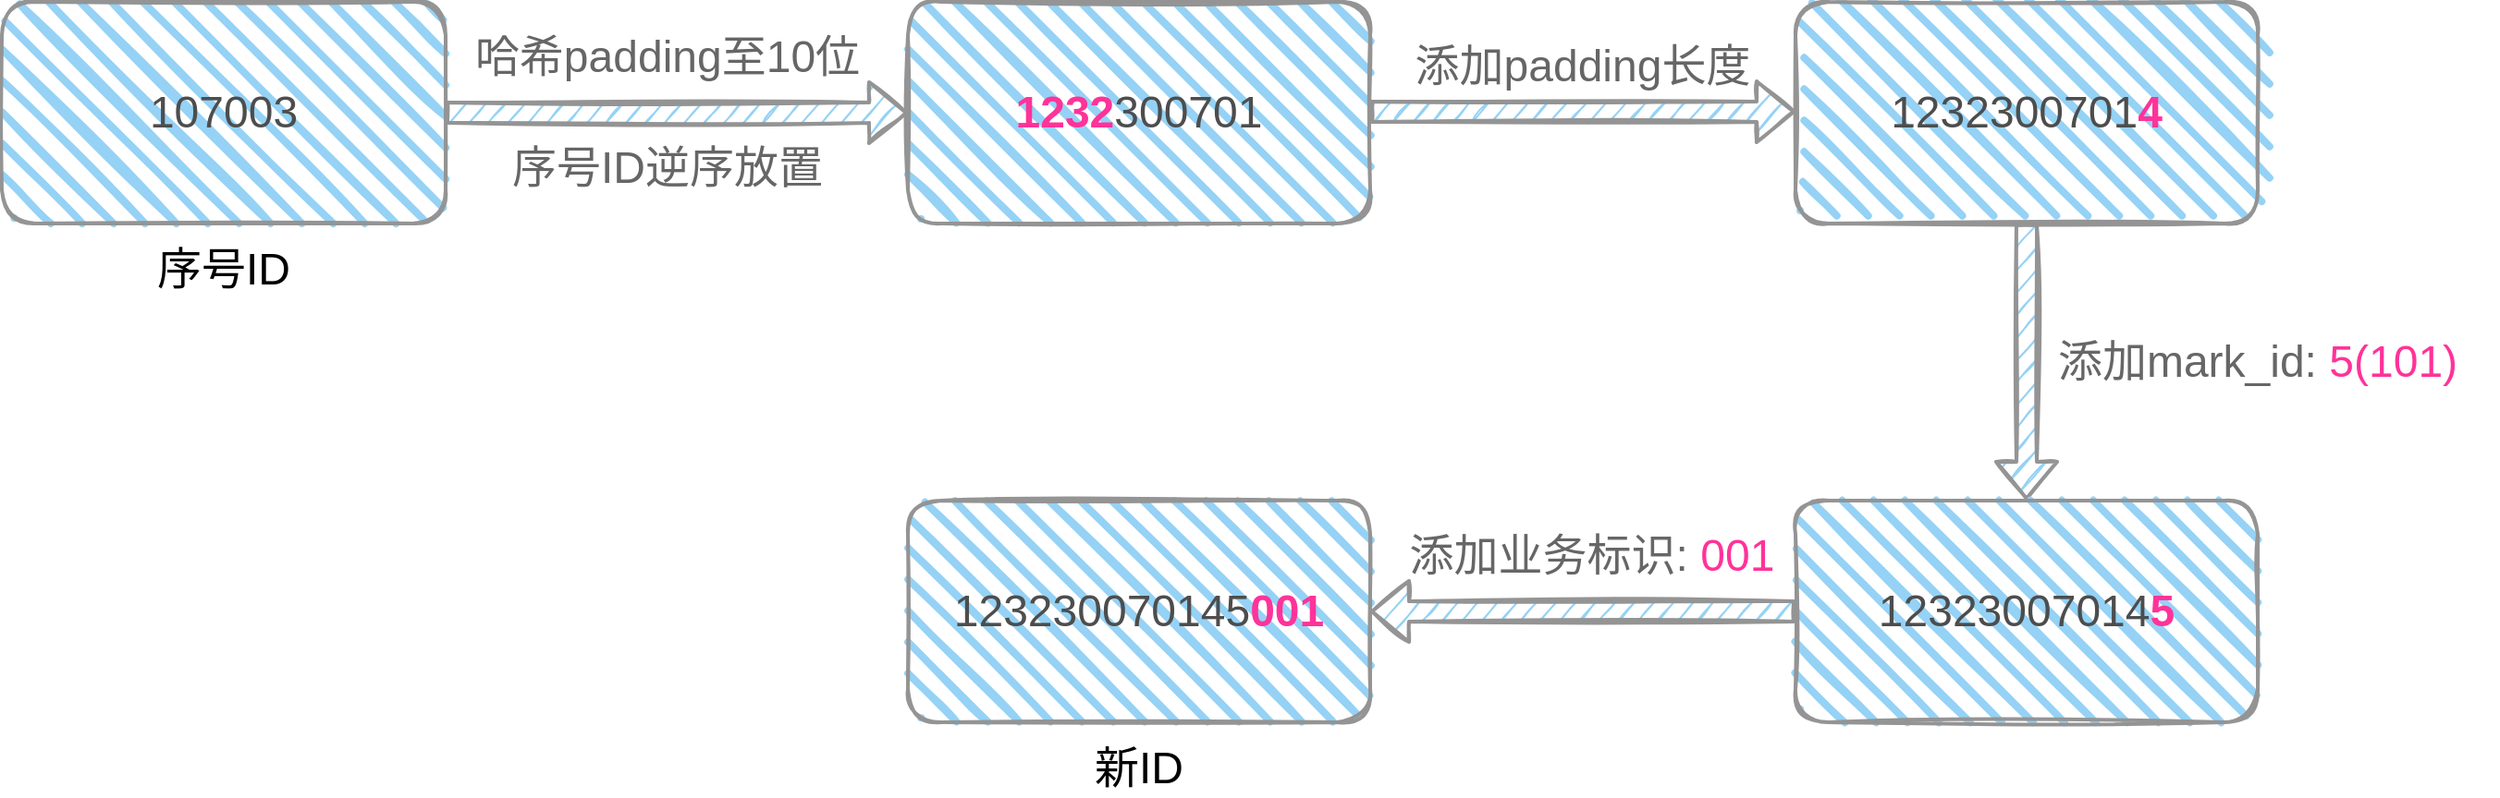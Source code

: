 <mxfile version="20.8.3" type="github"><diagram id="0Iac3pBhHl1lduyDzEGC" name="第 1 页"><mxGraphModel dx="2901" dy="1204" grid="1" gridSize="10" guides="1" tooltips="1" connect="1" arrows="1" fold="1" page="1" pageScale="1" pageWidth="827" pageHeight="1169" math="0" shadow="0"><root><mxCell id="0"/><mxCell id="1" parent="0"/><mxCell id="gX7BSSD_EET0P1-Cjivz-8" value="&lt;font color=&quot;#4d4d4d&quot;&gt;107003&lt;/font&gt;" style="rounded=1;whiteSpace=wrap;html=1;strokeWidth=2;fillWeight=4;hachureGap=12;hachureAngle=45;fillColor=#95D2F5;sketch=1;fontSize=24;strokeColor=#949494;" parent="1" vertex="1"><mxGeometry x="-30" y="460" width="240" height="120" as="geometry"/></mxCell><mxCell id="gX7BSSD_EET0P1-Cjivz-17" value="&lt;b style=&quot;&quot;&gt;&lt;font color=&quot;#ff3399&quot;&gt;1232&lt;/font&gt;&lt;/b&gt;&lt;span style=&quot;color: rgb(77, 77, 77);&quot;&gt;300701&lt;/span&gt;" style="whiteSpace=wrap;html=1;fontSize=24;fillColor=#95D2F5;strokeColor=#949494;rounded=1;strokeWidth=2;fillWeight=4;hachureGap=12;hachureAngle=45;sketch=1;" parent="1" vertex="1"><mxGeometry x="460" y="460" width="250" height="120" as="geometry"/></mxCell><mxCell id="gX7BSSD_EET0P1-Cjivz-19" value="" style="edgeStyle=segmentEdgeStyle;endArrow=classic;html=1;rounded=0;shadow=0;sketch=1;strokeWidth=2;fontSize=24;entryX=0;entryY=0.5;entryDx=0;entryDy=0;shape=flexArrow;exitX=1;exitY=0.5;exitDx=0;exitDy=0;fillColor=#95D2F5;strokeColor=#949494;sketchStyle=rough;" parent="1" source="gX7BSSD_EET0P1-Cjivz-8" target="gX7BSSD_EET0P1-Cjivz-17" edge="1"><mxGeometry width="50" height="50" relative="1" as="geometry"><mxPoint x="280" y="520" as="sourcePoint"/><mxPoint x="330" y="470" as="targetPoint"/><Array as="points"/></mxGeometry></mxCell><mxCell id="gX7BSSD_EET0P1-Cjivz-37" value="" style="edgeStyle=orthogonalEdgeStyle;shape=flexArrow;rounded=0;sketch=1;orthogonalLoop=1;jettySize=auto;html=1;shadow=0;strokeColor=#949494;strokeWidth=2;fontSize=24;fontColor=#000000;startArrow=none;endArrow=block;endFill=0;fillColor=#95D2F5;startFill=0;entryX=0.5;entryY=0;entryDx=0;entryDy=0;" parent="1" source="gX7BSSD_EET0P1-Cjivz-20" target="gX7BSSD_EET0P1-Cjivz-33" edge="1"><mxGeometry relative="1" as="geometry"><mxPoint x="1065" y="700" as="targetPoint"/></mxGeometry></mxCell><mxCell id="gX7BSSD_EET0P1-Cjivz-20" value="&lt;span style=&quot;border-color: var(--border-color); color: rgb(77, 77, 77);&quot;&gt;1232300701&lt;/span&gt;&lt;b&gt;&lt;font color=&quot;#ff3399&quot;&gt;4&lt;/font&gt;&lt;/b&gt;" style="whiteSpace=wrap;html=1;fontSize=24;fillColor=#95D2F5;strokeColor=#949494;rounded=1;strokeWidth=2;fillWeight=4;hachureGap=12;hachureAngle=45;sketch=1;" parent="1" vertex="1"><mxGeometry x="940" y="460" width="250" height="120" as="geometry"/></mxCell><mxCell id="gX7BSSD_EET0P1-Cjivz-21" value="" style="edgeStyle=segmentEdgeStyle;endArrow=classic;html=1;rounded=0;shadow=0;sketch=1;strokeColor=#949494;strokeWidth=2;fontSize=24;entryX=0;entryY=0.5;entryDx=0;entryDy=0;shape=flexArrow;fillColor=#95D2F5;" parent="1" target="gX7BSSD_EET0P1-Cjivz-20" edge="1"><mxGeometry width="50" height="50" relative="1" as="geometry"><mxPoint x="710" y="519.5" as="sourcePoint"/><mxPoint x="880" y="519.5" as="targetPoint"/><Array as="points"/></mxGeometry></mxCell><mxCell id="gX7BSSD_EET0P1-Cjivz-22" value="&lt;span style=&quot;border-color: var(--border-color); color: rgb(77, 77, 77);&quot;&gt;123230070145&lt;/span&gt;&lt;b&gt;&lt;font color=&quot;#ff3399&quot;&gt;001&lt;/font&gt;&lt;/b&gt;" style="whiteSpace=wrap;html=1;fontSize=24;fillColor=#95D2F5;strokeColor=#949494;rounded=1;strokeWidth=2;fillWeight=4;hachureGap=12;hachureAngle=45;sketch=1;" parent="1" vertex="1"><mxGeometry x="460" y="730" width="250" height="120" as="geometry"/></mxCell><mxCell id="gX7BSSD_EET0P1-Cjivz-26" value="序号ID" style="text;html=1;strokeColor=none;fillColor=none;align=center;verticalAlign=middle;whiteSpace=wrap;rounded=0;hachureGap=12;fontSize=24;" parent="1" vertex="1"><mxGeometry x="50" y="590" width="80" height="30" as="geometry"/></mxCell><mxCell id="gX7BSSD_EET0P1-Cjivz-27" value="哈希padding至10位" style="text;html=1;strokeColor=none;fillColor=none;align=center;verticalAlign=middle;whiteSpace=wrap;rounded=0;hachureGap=12;fontSize=24;fontColor=#666666;" parent="1" vertex="1"><mxGeometry x="210" y="480" width="240" height="20" as="geometry"/></mxCell><mxCell id="gX7BSSD_EET0P1-Cjivz-28" value="添加padding长度" style="text;html=1;strokeColor=none;fillColor=none;align=center;verticalAlign=middle;whiteSpace=wrap;rounded=0;hachureGap=12;fontSize=24;fontColor=#666666;" parent="1" vertex="1"><mxGeometry x="720" y="485" width="210" height="20" as="geometry"/></mxCell><mxCell id="gX7BSSD_EET0P1-Cjivz-29" value="添加mark_id: &lt;font color=&quot;#ff3399&quot;&gt;5(101)&lt;/font&gt;" style="text;html=1;strokeColor=none;fillColor=none;align=center;verticalAlign=middle;whiteSpace=wrap;rounded=0;hachureGap=12;fontSize=24;fontColor=#666666;" parent="1" vertex="1"><mxGeometry x="1060" y="640" width="260" height="30" as="geometry"/></mxCell><mxCell id="gX7BSSD_EET0P1-Cjivz-33" value="&lt;span style=&quot;border-color: var(--border-color); color: rgb(77, 77, 77);&quot;&gt;12323007014&lt;/span&gt;&lt;b style=&quot;border-color: var(--border-color);&quot;&gt;&lt;font style=&quot;border-color: var(--border-color);&quot; color=&quot;#ff3399&quot;&gt;5&lt;/font&gt;&lt;/b&gt;" style="whiteSpace=wrap;html=1;fontSize=24;fillColor=#95D2F5;strokeColor=#949494;rounded=1;strokeWidth=2;fillWeight=4;hachureGap=12;hachureAngle=45;sketch=1;" parent="1" vertex="1"><mxGeometry x="940" y="730" width="250" height="120" as="geometry"/></mxCell><mxCell id="gX7BSSD_EET0P1-Cjivz-34" value="" style="edgeStyle=segmentEdgeStyle;endArrow=none;html=1;rounded=0;shadow=0;sketch=1;strokeColor=#949494;strokeWidth=2;fontSize=24;shape=flexArrow;startArrow=block;endFill=0;entryX=0;entryY=0.5;entryDx=0;entryDy=0;fillColor=#95D2F5;" parent="1" source="gX7BSSD_EET0P1-Cjivz-22" target="gX7BSSD_EET0P1-Cjivz-33" edge="1"><mxGeometry width="50" height="50" relative="1" as="geometry"><mxPoint x="730" y="790" as="sourcePoint"/><mxPoint x="860" y="770" as="targetPoint"/><Array as="points"/></mxGeometry></mxCell><mxCell id="gX7BSSD_EET0P1-Cjivz-38" value="添加业务标识:&amp;nbsp;&lt;font color=&quot;#ff3399&quot;&gt;001&lt;/font&gt;" style="text;html=1;strokeColor=none;fillColor=none;align=center;verticalAlign=middle;whiteSpace=wrap;rounded=0;hachureGap=12;fontSize=24;fontColor=#666666;" parent="1" vertex="1"><mxGeometry x="720" y="745" width="220" height="30" as="geometry"/></mxCell><mxCell id="gX7BSSD_EET0P1-Cjivz-43" value="新ID" style="text;html=1;strokeColor=none;fillColor=none;align=center;verticalAlign=middle;whiteSpace=wrap;rounded=0;hachureGap=12;fontSize=24;" parent="1" vertex="1"><mxGeometry x="545" y="860" width="80" height="30" as="geometry"/></mxCell><mxCell id="nrfEpFZPHN-ly0uesQ0X-2" value="序号ID逆序放置" style="text;html=1;strokeColor=none;fillColor=none;align=center;verticalAlign=middle;whiteSpace=wrap;rounded=0;hachureGap=12;fontSize=24;fontColor=#666666;" vertex="1" parent="1"><mxGeometry x="210" y="540" width="240" height="20" as="geometry"/></mxCell></root></mxGraphModel></diagram></mxfile>